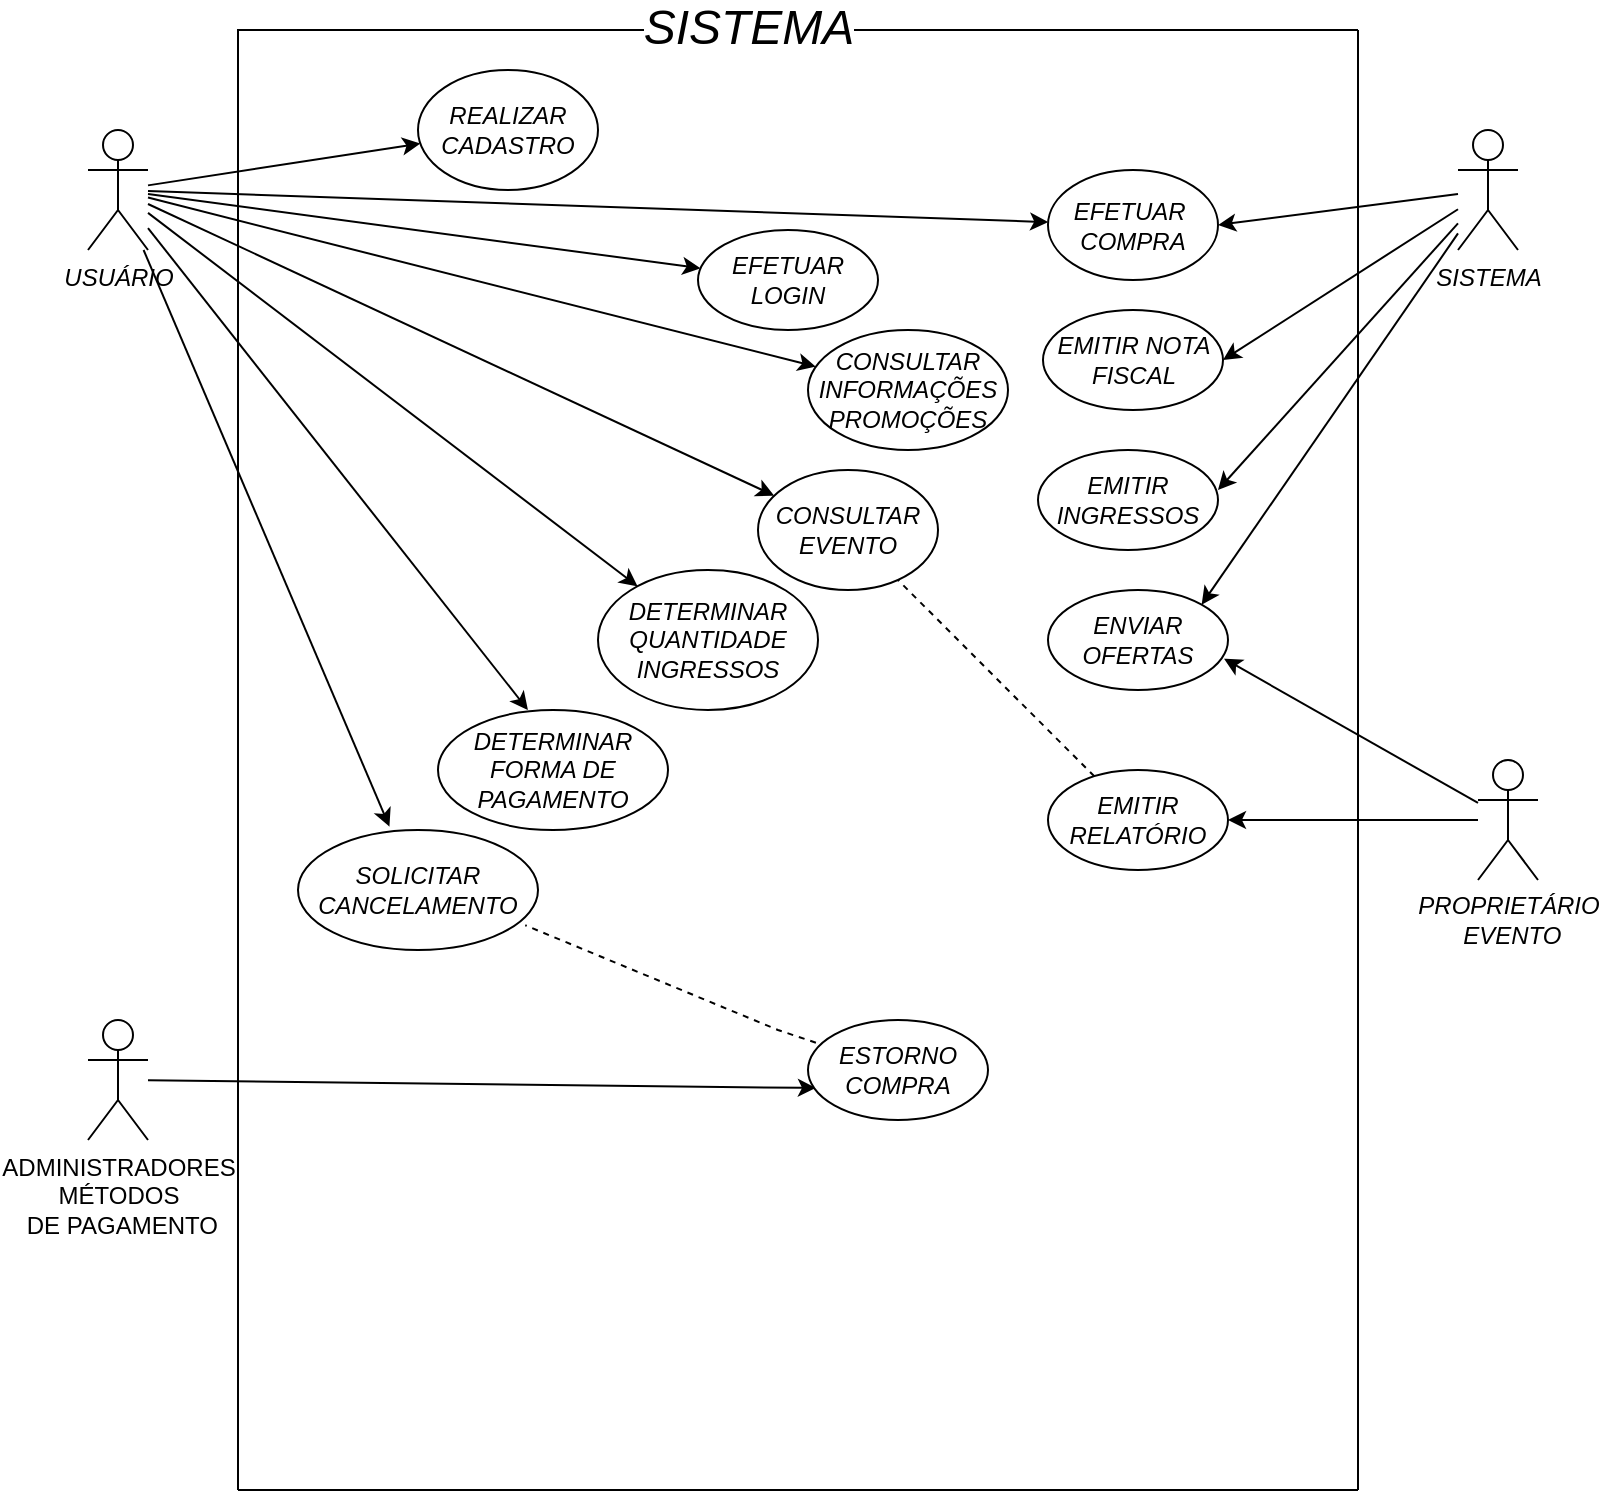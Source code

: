 <mxfile version="15.5.8" type="github">
  <diagram id="Dvip2d1yZzj2snk8C7WG" name="Page-1">
    <mxGraphModel dx="1392" dy="614" grid="1" gridSize="10" guides="1" tooltips="1" connect="1" arrows="1" fold="1" page="1" pageScale="1" pageWidth="827" pageHeight="1169" math="0" shadow="0">
      <root>
        <mxCell id="0" />
        <mxCell id="1" parent="0" />
        <mxCell id="7PK4IFP8PnnSspEqCmej-25" style="edgeStyle=none;rounded=0;orthogonalLoop=1;jettySize=auto;html=1;" parent="1" source="7PK4IFP8PnnSspEqCmej-2" target="7PK4IFP8PnnSspEqCmej-17" edge="1">
          <mxGeometry relative="1" as="geometry" />
        </mxCell>
        <mxCell id="7PK4IFP8PnnSspEqCmej-29" style="edgeStyle=none;rounded=0;orthogonalLoop=1;jettySize=auto;html=1;" parent="1" source="7PK4IFP8PnnSspEqCmej-2" target="7PK4IFP8PnnSspEqCmej-16" edge="1">
          <mxGeometry relative="1" as="geometry" />
        </mxCell>
        <mxCell id="7PK4IFP8PnnSspEqCmej-33" style="edgeStyle=none;rounded=0;orthogonalLoop=1;jettySize=auto;html=1;fontSize=24;" parent="1" source="7PK4IFP8PnnSspEqCmej-2" target="7PK4IFP8PnnSspEqCmej-18" edge="1">
          <mxGeometry relative="1" as="geometry" />
        </mxCell>
        <mxCell id="7PK4IFP8PnnSspEqCmej-34" style="edgeStyle=none;rounded=0;orthogonalLoop=1;jettySize=auto;html=1;fontSize=24;" parent="1" source="7PK4IFP8PnnSspEqCmej-2" target="7PK4IFP8PnnSspEqCmej-19" edge="1">
          <mxGeometry relative="1" as="geometry" />
        </mxCell>
        <mxCell id="7PK4IFP8PnnSspEqCmej-35" style="edgeStyle=none;rounded=0;orthogonalLoop=1;jettySize=auto;html=1;fontSize=24;" parent="1" source="7PK4IFP8PnnSspEqCmej-2" target="7PK4IFP8PnnSspEqCmej-20" edge="1">
          <mxGeometry relative="1" as="geometry" />
        </mxCell>
        <mxCell id="7PK4IFP8PnnSspEqCmej-41" style="edgeStyle=none;rounded=0;orthogonalLoop=1;jettySize=auto;html=1;fontSize=24;" parent="1" source="7PK4IFP8PnnSspEqCmej-2" target="7PK4IFP8PnnSspEqCmej-39" edge="1">
          <mxGeometry relative="1" as="geometry" />
        </mxCell>
        <mxCell id="7PK4IFP8PnnSspEqCmej-53" style="edgeStyle=none;rounded=0;orthogonalLoop=1;jettySize=auto;html=1;entryX=0.381;entryY=-0.028;entryDx=0;entryDy=0;entryPerimeter=0;fontSize=24;" parent="1" source="7PK4IFP8PnnSspEqCmej-2" target="7PK4IFP8PnnSspEqCmej-48" edge="1">
          <mxGeometry relative="1" as="geometry" />
        </mxCell>
        <mxCell id="7PK4IFP8PnnSspEqCmej-2" value="&lt;i&gt;USUÁRIO&lt;/i&gt;" style="shape=umlActor;verticalLabelPosition=bottom;verticalAlign=top;html=1;outlineConnect=0;" parent="1" vertex="1">
          <mxGeometry x="45" y="80" width="30" height="60" as="geometry" />
        </mxCell>
        <mxCell id="7PK4IFP8PnnSspEqCmej-52" style="edgeStyle=none;rounded=0;orthogonalLoop=1;jettySize=auto;html=1;entryX=1;entryY=0.5;entryDx=0;entryDy=0;fontSize=24;" parent="1" source="7PK4IFP8PnnSspEqCmej-3" target="7PK4IFP8PnnSspEqCmej-46" edge="1">
          <mxGeometry relative="1" as="geometry" />
        </mxCell>
        <mxCell id="7PK4IFP8PnnSspEqCmej-56" style="edgeStyle=none;rounded=0;orthogonalLoop=1;jettySize=auto;html=1;fontSize=24;entryX=0.978;entryY=0.687;entryDx=0;entryDy=0;entryPerimeter=0;" parent="1" source="7PK4IFP8PnnSspEqCmej-3" target="7PK4IFP8PnnSspEqCmej-45" edge="1">
          <mxGeometry relative="1" as="geometry">
            <mxPoint x="620" y="350" as="targetPoint" />
          </mxGeometry>
        </mxCell>
        <mxCell id="7PK4IFP8PnnSspEqCmej-3" value="" style="shape=umlActor;verticalLabelPosition=bottom;verticalAlign=top;html=1;outlineConnect=0;" parent="1" vertex="1">
          <mxGeometry x="740" y="395" width="30" height="60" as="geometry" />
        </mxCell>
        <mxCell id="7PK4IFP8PnnSspEqCmej-40" style="edgeStyle=none;rounded=0;orthogonalLoop=1;jettySize=auto;html=1;entryX=1;entryY=0.5;entryDx=0;entryDy=0;fontSize=24;" parent="1" source="7PK4IFP8PnnSspEqCmej-4" target="7PK4IFP8PnnSspEqCmej-39" edge="1">
          <mxGeometry relative="1" as="geometry" />
        </mxCell>
        <mxCell id="7PK4IFP8PnnSspEqCmej-43" style="edgeStyle=none;rounded=0;orthogonalLoop=1;jettySize=auto;html=1;entryX=1;entryY=0.5;entryDx=0;entryDy=0;fontSize=24;" parent="1" source="7PK4IFP8PnnSspEqCmej-4" target="7PK4IFP8PnnSspEqCmej-42" edge="1">
          <mxGeometry relative="1" as="geometry" />
        </mxCell>
        <mxCell id="7PK4IFP8PnnSspEqCmej-50" style="edgeStyle=none;rounded=0;orthogonalLoop=1;jettySize=auto;html=1;fontSize=24;" parent="1" source="7PK4IFP8PnnSspEqCmej-4" edge="1">
          <mxGeometry relative="1" as="geometry">
            <mxPoint x="610" y="260" as="targetPoint" />
          </mxGeometry>
        </mxCell>
        <mxCell id="7PK4IFP8PnnSspEqCmej-51" style="edgeStyle=none;rounded=0;orthogonalLoop=1;jettySize=auto;html=1;entryX=1;entryY=0;entryDx=0;entryDy=0;fontSize=24;" parent="1" source="7PK4IFP8PnnSspEqCmej-4" target="7PK4IFP8PnnSspEqCmej-45" edge="1">
          <mxGeometry relative="1" as="geometry" />
        </mxCell>
        <mxCell id="7PK4IFP8PnnSspEqCmej-4" value="&lt;i&gt;SISTEMA&lt;/i&gt;" style="shape=umlActor;verticalLabelPosition=bottom;verticalAlign=top;html=1;outlineConnect=0;" parent="1" vertex="1">
          <mxGeometry x="730" y="80" width="30" height="60" as="geometry" />
        </mxCell>
        <mxCell id="7PK4IFP8PnnSspEqCmej-10" value="&lt;i&gt;PROPRIETÁRIO&lt;br&gt;&amp;nbsp;EVENTO&lt;/i&gt;" style="text;html=1;align=center;verticalAlign=middle;resizable=0;points=[];autosize=1;strokeColor=none;fillColor=none;" parent="1" vertex="1">
          <mxGeometry x="700" y="460" width="110" height="30" as="geometry" />
        </mxCell>
        <mxCell id="7PK4IFP8PnnSspEqCmej-54" style="edgeStyle=none;rounded=0;orthogonalLoop=1;jettySize=auto;html=1;fontSize=24;entryX=0.044;entryY=0.68;entryDx=0;entryDy=0;entryPerimeter=0;" parent="1" source="7PK4IFP8PnnSspEqCmej-12" target="7PK4IFP8PnnSspEqCmej-49" edge="1">
          <mxGeometry relative="1" as="geometry">
            <mxPoint x="400" y="555" as="targetPoint" />
          </mxGeometry>
        </mxCell>
        <mxCell id="7PK4IFP8PnnSspEqCmej-12" value="ADMINISTRADORES&lt;br&gt;MÉTODOS&lt;br&gt;&amp;nbsp;DE PAGAMENTO" style="shape=umlActor;verticalLabelPosition=bottom;verticalAlign=top;html=1;outlineConnect=0;" parent="1" vertex="1">
          <mxGeometry x="45" y="525" width="30" height="60" as="geometry" />
        </mxCell>
        <mxCell id="7PK4IFP8PnnSspEqCmej-16" value="&lt;i&gt;REALIZAR CADASTRO&lt;/i&gt;" style="ellipse;whiteSpace=wrap;html=1;fillColor=#FFFFFF;" parent="1" vertex="1">
          <mxGeometry x="210" y="50" width="90" height="60" as="geometry" />
        </mxCell>
        <mxCell id="7PK4IFP8PnnSspEqCmej-17" value="&lt;i&gt;EFETUAR LOGIN&lt;/i&gt;" style="ellipse;whiteSpace=wrap;html=1;fillColor=#FFFFFF;" parent="1" vertex="1">
          <mxGeometry x="350" y="130" width="90" height="50" as="geometry" />
        </mxCell>
        <mxCell id="7PK4IFP8PnnSspEqCmej-18" value="&lt;i&gt;CONSULTAR EVENTO&lt;/i&gt;" style="ellipse;whiteSpace=wrap;html=1;fillColor=#FFFFFF;" parent="1" vertex="1">
          <mxGeometry x="380" y="250" width="90" height="60" as="geometry" />
        </mxCell>
        <mxCell id="7PK4IFP8PnnSspEqCmej-19" value="&lt;i&gt;CONSULTAR&lt;br&gt;INFORMAÇÕES&lt;br&gt;PROMOÇÕES&lt;br&gt;&lt;/i&gt;" style="ellipse;whiteSpace=wrap;html=1;fillColor=#FFFFFF;" parent="1" vertex="1">
          <mxGeometry x="405" y="180" width="100" height="60" as="geometry" />
        </mxCell>
        <mxCell id="7PK4IFP8PnnSspEqCmej-20" value="&lt;i&gt;DETERMINAR QUANTIDADE INGRESSOS&lt;/i&gt;" style="ellipse;whiteSpace=wrap;html=1;fillColor=#FFFFFF;" parent="1" vertex="1">
          <mxGeometry x="300" y="300" width="110" height="70" as="geometry" />
        </mxCell>
        <mxCell id="7PK4IFP8PnnSspEqCmej-21" value="&lt;i&gt;DETERMINAR FORMA DE PAGAMENTO&lt;/i&gt;" style="ellipse;whiteSpace=wrap;html=1;fillColor=#FFFFFF;" parent="1" vertex="1">
          <mxGeometry x="220" y="370" width="115" height="60" as="geometry" />
        </mxCell>
        <mxCell id="7PK4IFP8PnnSspEqCmej-27" value="" style="endArrow=none;html=1;rounded=0;" parent="1" edge="1">
          <mxGeometry width="50" height="50" relative="1" as="geometry">
            <mxPoint x="680" y="640" as="sourcePoint" />
            <mxPoint x="680" y="30" as="targetPoint" />
            <Array as="points">
              <mxPoint x="680" y="760" />
              <mxPoint x="680" y="640" />
            </Array>
          </mxGeometry>
        </mxCell>
        <mxCell id="7PK4IFP8PnnSspEqCmej-28" value="" style="endArrow=none;html=1;rounded=0;" parent="1" edge="1">
          <mxGeometry width="50" height="50" relative="1" as="geometry">
            <mxPoint x="120" y="760" as="sourcePoint" />
            <mxPoint x="680" y="30" as="targetPoint" />
            <Array as="points">
              <mxPoint x="120" y="30" />
              <mxPoint x="250" y="30" />
              <mxPoint x="470" y="30" />
              <mxPoint x="570" y="30" />
              <mxPoint x="630" y="30" />
            </Array>
          </mxGeometry>
        </mxCell>
        <mxCell id="7PK4IFP8PnnSspEqCmej-32" value="&lt;font style=&quot;font-size: 24px&quot;&gt;&lt;i&gt;SISTEMA&lt;/i&gt;&lt;/font&gt;" style="edgeLabel;html=1;align=center;verticalAlign=middle;resizable=0;points=[];" parent="7PK4IFP8PnnSspEqCmej-28" vertex="1" connectable="0">
          <mxGeometry x="0.508" y="1" relative="1" as="geometry">
            <mxPoint x="12" as="offset" />
          </mxGeometry>
        </mxCell>
        <mxCell id="7PK4IFP8PnnSspEqCmej-36" value="" style="endArrow=none;html=1;rounded=0;" parent="1" edge="1">
          <mxGeometry width="50" height="50" relative="1" as="geometry">
            <mxPoint x="680" y="760" as="sourcePoint" />
            <mxPoint x="120" y="760" as="targetPoint" />
            <Array as="points">
              <mxPoint x="400" y="760" />
            </Array>
          </mxGeometry>
        </mxCell>
        <mxCell id="7PK4IFP8PnnSspEqCmej-38" style="edgeStyle=none;rounded=0;orthogonalLoop=1;jettySize=auto;html=1;fontSize=24;entryX=0.391;entryY=0;entryDx=0;entryDy=0;entryPerimeter=0;" parent="1" source="7PK4IFP8PnnSspEqCmej-2" target="7PK4IFP8PnnSspEqCmej-21" edge="1">
          <mxGeometry relative="1" as="geometry">
            <mxPoint x="90" y="120" as="sourcePoint" />
            <mxPoint x="266.515" y="309.999" as="targetPoint" />
          </mxGeometry>
        </mxCell>
        <mxCell id="7PK4IFP8PnnSspEqCmej-39" value="&lt;i&gt;EFETUAR&amp;nbsp;&lt;br&gt;COMPRA&lt;br&gt;&lt;/i&gt;" style="ellipse;whiteSpace=wrap;html=1;fillColor=#FFFFFF;" parent="1" vertex="1">
          <mxGeometry x="525" y="100" width="85" height="55" as="geometry" />
        </mxCell>
        <mxCell id="7PK4IFP8PnnSspEqCmej-42" value="&lt;i&gt;EMITIR NOTA FISCAL&lt;br&gt;&lt;/i&gt;" style="ellipse;whiteSpace=wrap;html=1;fillColor=#FFFFFF;" parent="1" vertex="1">
          <mxGeometry x="522.5" y="170" width="90" height="50" as="geometry" />
        </mxCell>
        <mxCell id="7PK4IFP8PnnSspEqCmej-44" value="&lt;i&gt;EMITIR INGRESSOS&lt;br&gt;&lt;/i&gt;" style="ellipse;whiteSpace=wrap;html=1;fillColor=#FFFFFF;" parent="1" vertex="1">
          <mxGeometry x="520" y="240" width="90" height="50" as="geometry" />
        </mxCell>
        <mxCell id="7PK4IFP8PnnSspEqCmej-45" value="&lt;i&gt;ENVIAR OFERTAS&lt;/i&gt;" style="ellipse;whiteSpace=wrap;html=1;fillColor=#FFFFFF;" parent="1" vertex="1">
          <mxGeometry x="525" y="310" width="90" height="50" as="geometry" />
        </mxCell>
        <mxCell id="7PK4IFP8PnnSspEqCmej-46" value="&lt;i&gt;EMITIR RELATÓRIO&lt;/i&gt;" style="ellipse;whiteSpace=wrap;html=1;fillColor=#FFFFFF;" parent="1" vertex="1">
          <mxGeometry x="525" y="400" width="90" height="50" as="geometry" />
        </mxCell>
        <mxCell id="7PK4IFP8PnnSspEqCmej-48" value="&lt;i&gt;SOLICITAR CANCELAMENTO&lt;/i&gt;" style="ellipse;whiteSpace=wrap;html=1;fillColor=#FFFFFF;" parent="1" vertex="1">
          <mxGeometry x="150" y="430" width="120" height="60" as="geometry" />
        </mxCell>
        <mxCell id="7PK4IFP8PnnSspEqCmej-49" value="&lt;i&gt;ESTORNO COMPRA&lt;/i&gt;" style="ellipse;whiteSpace=wrap;html=1;fillColor=#FFFFFF;" parent="1" vertex="1">
          <mxGeometry x="405" y="525" width="90" height="50" as="geometry" />
        </mxCell>
        <mxCell id="7PK4IFP8PnnSspEqCmej-57" value="" style="endArrow=none;dashed=1;html=1;rounded=0;fontSize=24;exitX=0.044;exitY=0.227;exitDx=0;exitDy=0;exitPerimeter=0;entryX=0.947;entryY=0.794;entryDx=0;entryDy=0;entryPerimeter=0;" parent="1" source="7PK4IFP8PnnSspEqCmej-49" target="7PK4IFP8PnnSspEqCmej-48" edge="1">
          <mxGeometry width="50" height="50" relative="1" as="geometry">
            <mxPoint x="390" y="490" as="sourcePoint" />
            <mxPoint x="250" y="470" as="targetPoint" />
            <Array as="points">
              <mxPoint x="390" y="530" />
            </Array>
          </mxGeometry>
        </mxCell>
        <mxCell id="7PK4IFP8PnnSspEqCmej-59" value="" style="endArrow=none;dashed=1;html=1;rounded=0;fontSize=24;" parent="1" source="7PK4IFP8PnnSspEqCmej-46" target="7PK4IFP8PnnSspEqCmej-18" edge="1">
          <mxGeometry width="50" height="50" relative="1" as="geometry">
            <mxPoint x="418.96" y="546.35" as="sourcePoint" />
            <mxPoint x="273.64" y="487.64" as="targetPoint" />
            <Array as="points" />
          </mxGeometry>
        </mxCell>
      </root>
    </mxGraphModel>
  </diagram>
</mxfile>
